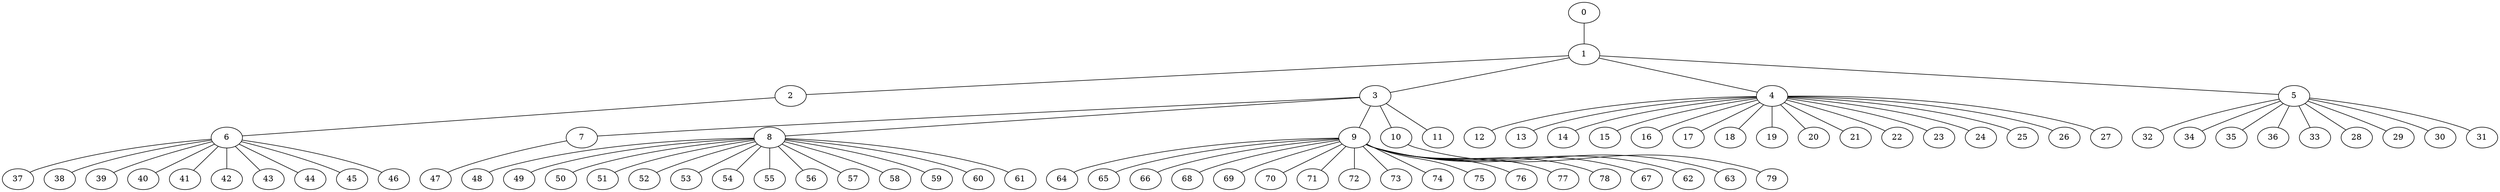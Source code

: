 
graph graphname {
    0 -- 1
1 -- 2
1 -- 3
1 -- 4
1 -- 5
2 -- 6
3 -- 7
3 -- 8
3 -- 9
3 -- 10
3 -- 11
4 -- 12
4 -- 13
4 -- 14
4 -- 15
4 -- 16
4 -- 17
4 -- 18
4 -- 19
4 -- 20
4 -- 21
4 -- 22
4 -- 23
4 -- 24
4 -- 25
4 -- 26
4 -- 27
5 -- 32
5 -- 34
5 -- 35
5 -- 36
5 -- 33
5 -- 28
5 -- 29
5 -- 30
5 -- 31
6 -- 37
6 -- 38
6 -- 39
6 -- 40
6 -- 41
6 -- 42
6 -- 43
6 -- 44
6 -- 45
6 -- 46
7 -- 47
8 -- 48
8 -- 49
8 -- 50
8 -- 51
8 -- 52
8 -- 53
8 -- 54
8 -- 55
8 -- 56
8 -- 57
8 -- 58
8 -- 59
8 -- 60
8 -- 61
9 -- 64
9 -- 65
9 -- 66
9 -- 68
9 -- 69
9 -- 70
9 -- 71
9 -- 72
9 -- 73
9 -- 74
9 -- 75
9 -- 76
9 -- 77
9 -- 78
9 -- 67
9 -- 62
9 -- 63
10 -- 79

}
